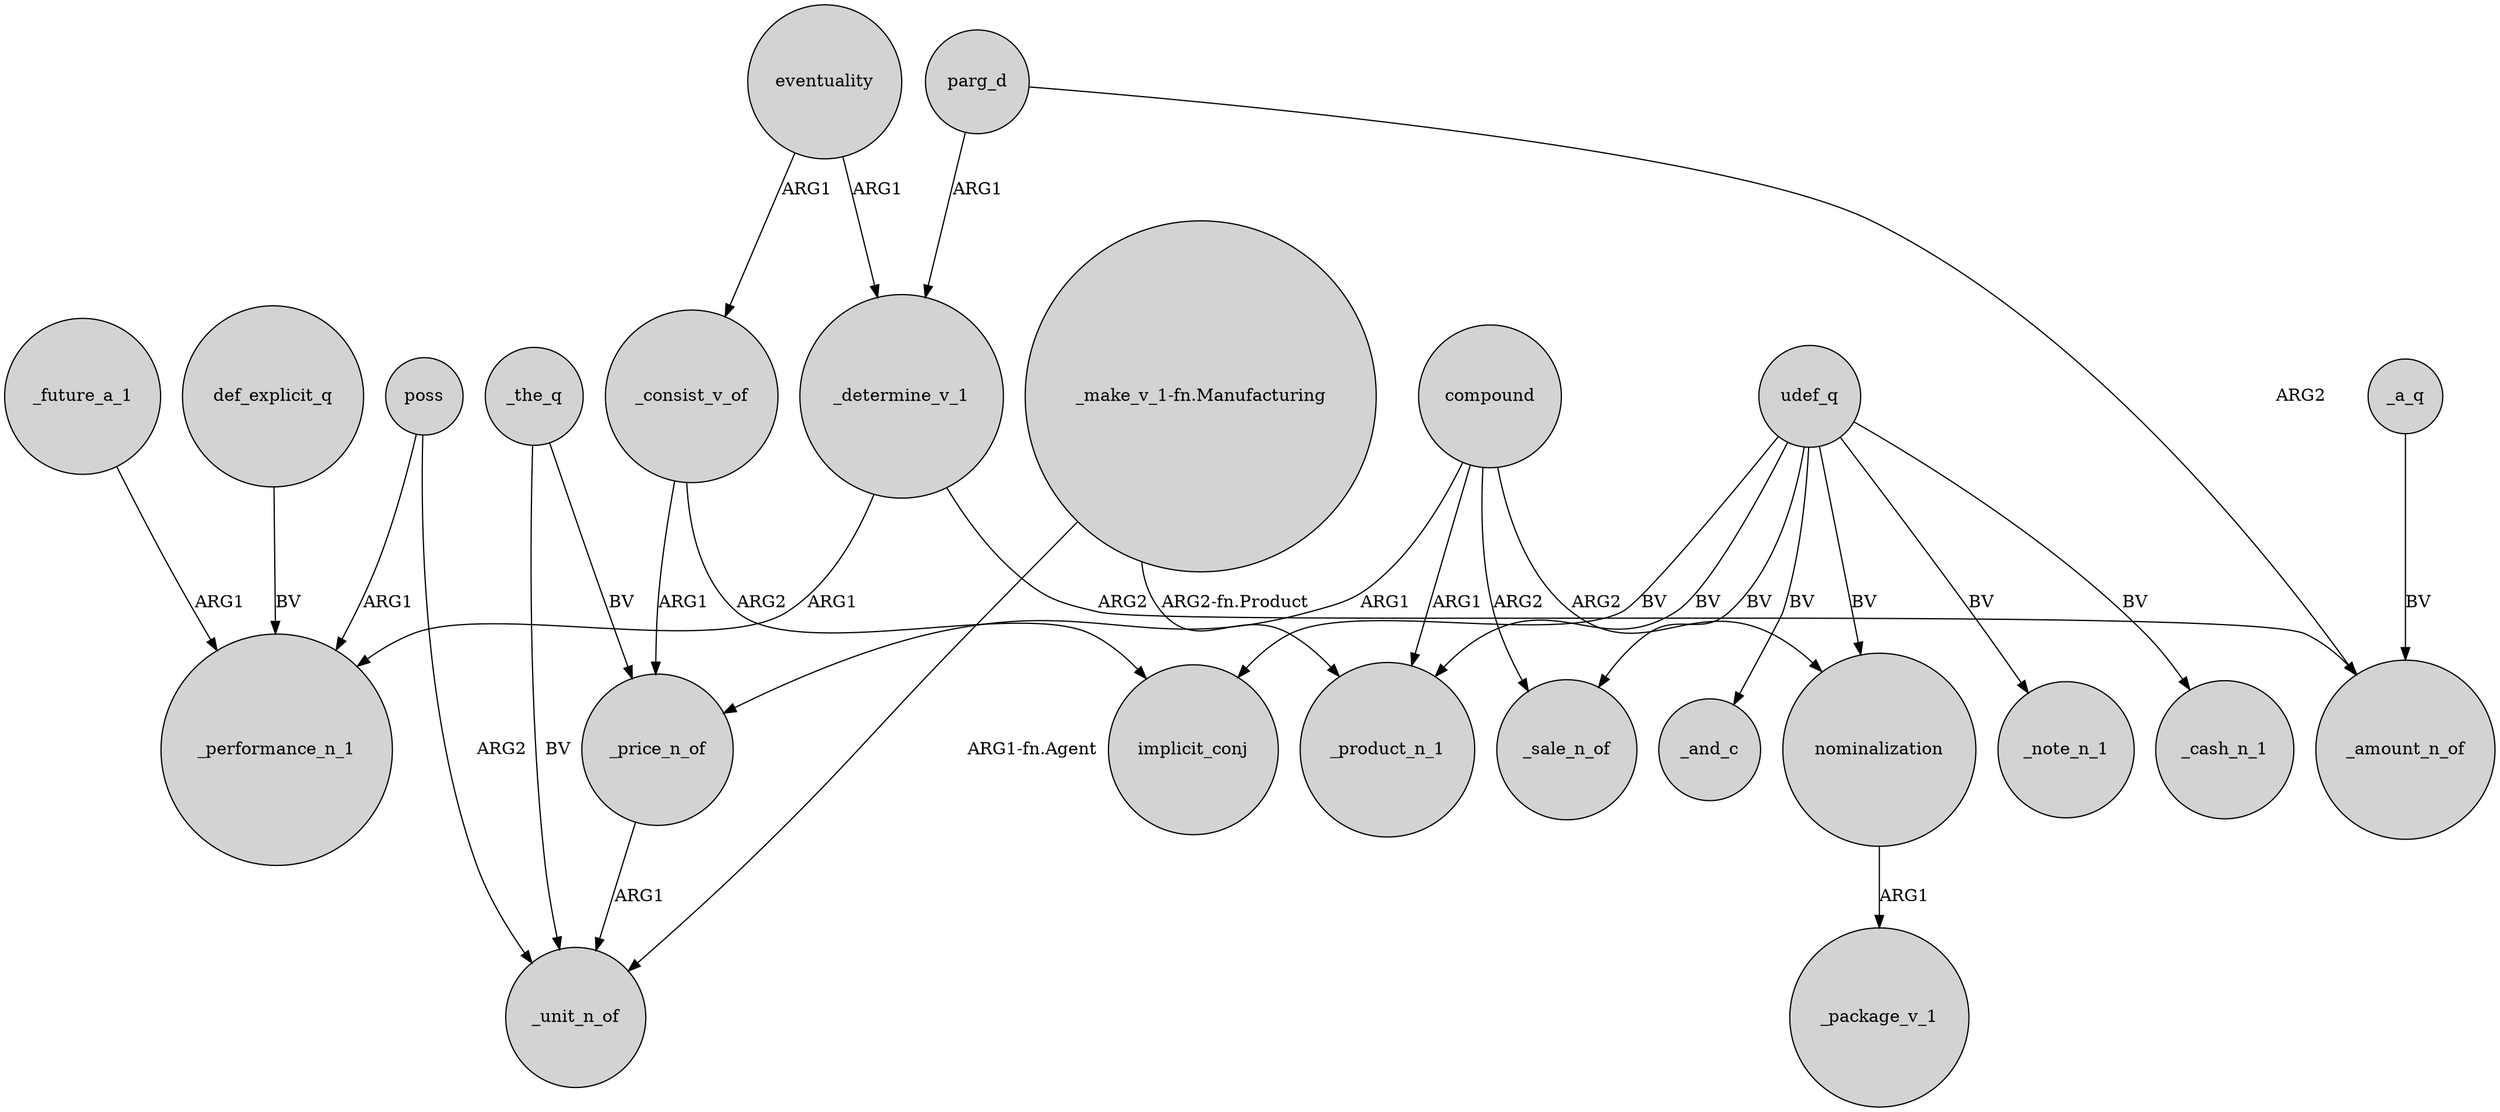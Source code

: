 digraph {
	node [shape=circle style=filled]
	_determine_v_1 -> _performance_n_1 [label=ARG1]
	compound -> _product_n_1 [label=ARG1]
	eventuality -> _determine_v_1 [label=ARG1]
	_price_n_of -> _unit_n_of [label=ARG1]
	"_make_v_1-fn.Manufacturing" -> _product_n_1 [label="ARG2-fn.Product"]
	udef_q -> _cash_n_1 [label=BV]
	_determine_v_1 -> _amount_n_of [label=ARG2]
	_future_a_1 -> _performance_n_1 [label=ARG1]
	poss -> _unit_n_of [label=ARG2]
	parg_d -> _determine_v_1 [label=ARG1]
	compound -> nominalization [label=ARG2]
	_the_q -> _price_n_of [label=BV]
	udef_q -> implicit_conj [label=BV]
	eventuality -> _consist_v_of [label=ARG1]
	_consist_v_of -> implicit_conj [label=ARG2]
	compound -> _sale_n_of [label=ARG2]
	nominalization -> _package_v_1 [label=ARG1]
	_consist_v_of -> _price_n_of [label=ARG1]
	def_explicit_q -> _performance_n_1 [label=BV]
	poss -> _performance_n_1 [label=ARG1]
	udef_q -> nominalization [label=BV]
	udef_q -> _sale_n_of [label=BV]
	udef_q -> _product_n_1 [label=BV]
	parg_d -> _amount_n_of [label=ARG2]
	compound -> _price_n_of [label=ARG1]
	udef_q -> _and_c [label=BV]
	_the_q -> _unit_n_of [label=BV]
	"_make_v_1-fn.Manufacturing" -> _unit_n_of [label="ARG1-fn.Agent"]
	udef_q -> _note_n_1 [label=BV]
	_a_q -> _amount_n_of [label=BV]
}
